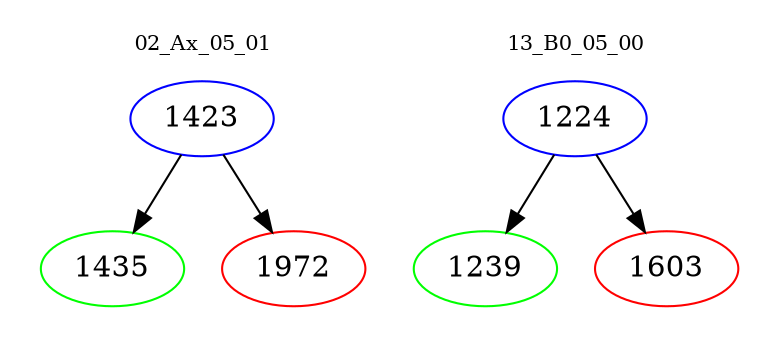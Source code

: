 digraph{
subgraph cluster_0 {
color = white
label = "02_Ax_05_01";
fontsize=10;
T0_1423 [label="1423", color="blue"]
T0_1423 -> T0_1435 [color="black"]
T0_1435 [label="1435", color="green"]
T0_1423 -> T0_1972 [color="black"]
T0_1972 [label="1972", color="red"]
}
subgraph cluster_1 {
color = white
label = "13_B0_05_00";
fontsize=10;
T1_1224 [label="1224", color="blue"]
T1_1224 -> T1_1239 [color="black"]
T1_1239 [label="1239", color="green"]
T1_1224 -> T1_1603 [color="black"]
T1_1603 [label="1603", color="red"]
}
}
